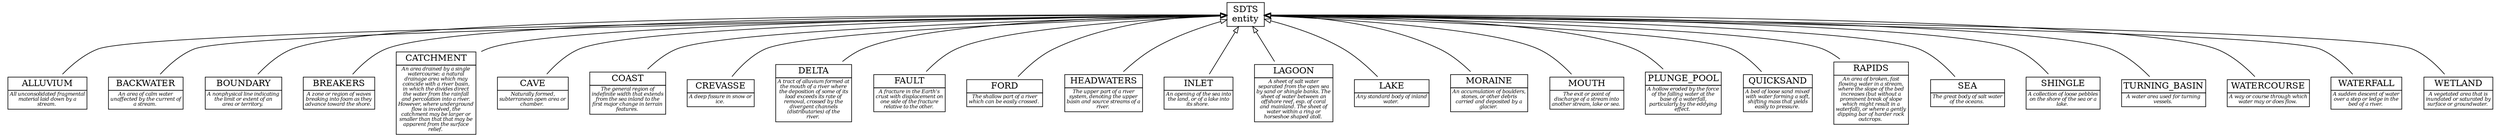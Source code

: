 /* This file was auto-generated on Thu Dec 27 21:44:51 2012
   using SOFT.pm library version 0.5.  Command line:
/usr/local/bin/soft2gv.pl --only cat:SDTS_entity,@SDTS-hydrography.list --noorphans --tuples=SDTSEntityTypes.csv --styles=SDTS.gvsty SDTS.soft
*/
digraph G {
	rankdir=BT
	/* subgraphs */
	/* node attributes */
	"cat:ALLUVIUM" [weight="5",label=< <TABLE BORDER="0" CELLBORDER="1" CELLSPACING="0">  <TR><TD>ALLUVIUM</TD></TR>  <TR><TD><FONT POINT-SIZE="8"><I>All unconsolidated fragmental<BR/>material laid down by a<BR/>stream. </I></FONT></TD></TR>  </TABLE>>,shape="plaintext"];
	"cat:BACKWATER" [weight="5",label=< <TABLE BORDER="0" CELLBORDER="1" CELLSPACING="0">  <TR><TD>BACKWATER</TD></TR>  <TR><TD><FONT POINT-SIZE="8"><I>An area of calm water<BR/>unaffected by the current of<BR/>a stream. </I></FONT></TD></TR>  </TABLE>>,shape="plaintext"];
	"cat:BOUNDARY" [weight="5",label=< <TABLE BORDER="0" CELLBORDER="1" CELLSPACING="0">  <TR><TD>BOUNDARY</TD></TR>  <TR><TD><FONT POINT-SIZE="8"><I>A nonphysical line indicating<BR/>the limit or extent of an<BR/>area or territory. </I></FONT></TD></TR>  </TABLE>>,shape="plaintext"];
	"cat:BREAKERS" [weight="5",label=< <TABLE BORDER="0" CELLBORDER="1" CELLSPACING="0">  <TR><TD>BREAKERS</TD></TR>  <TR><TD><FONT POINT-SIZE="8"><I>A zone or region of waves<BR/>breaking into foam as they<BR/>advance toward the shore. </I></FONT></TD></TR>  </TABLE>>,shape="plaintext"];
	"cat:CATCHMENT" [weight="5",label=< <TABLE BORDER="0" CELLBORDER="1" CELLSPACING="0">  <TR><TD>CATCHMENT</TD></TR>  <TR><TD><FONT POINT-SIZE="8"><I>An area drained by a single<BR/>watercourse; a natural<BR/>drainage area which may<BR/>coincide with a river basin,<BR/>in which the divides direct<BR/>the water from the rainfall<BR/>and percolation into a river.<BR/>However, where underground<BR/>flow is involved, the<BR/>catchment may be larger or<BR/>smaller than that that may be<BR/>apparent from the surface<BR/>relief. </I></FONT></TD></TR>  </TABLE>>,shape="plaintext"];
	"cat:CAVE" [weight="5",label=< <TABLE BORDER="0" CELLBORDER="1" CELLSPACING="0">  <TR><TD>CAVE</TD></TR>  <TR><TD><FONT POINT-SIZE="8"><I>Naturally formed,<BR/>subterranean open area or<BR/>chamber. </I></FONT></TD></TR>  </TABLE>>,shape="plaintext"];
	"cat:COAST" [weight="5",label=< <TABLE BORDER="0" CELLBORDER="1" CELLSPACING="0">  <TR><TD>COAST</TD></TR>  <TR><TD><FONT POINT-SIZE="8"><I>The general region of<BR/>indefinite width that extends<BR/>from the sea inland to the<BR/>first major change in terrain<BR/>features. </I></FONT></TD></TR>  </TABLE>>,shape="plaintext"];
	"cat:CREVASSE" [weight="5",label=< <TABLE BORDER="0" CELLBORDER="1" CELLSPACING="0">  <TR><TD>CREVASSE</TD></TR>  <TR><TD><FONT POINT-SIZE="8"><I>A deep fissure in snow or<BR/>ice. </I></FONT></TD></TR>  </TABLE>>,shape="plaintext"];
	"cat:DELTA" [weight="5",label=< <TABLE BORDER="0" CELLBORDER="1" CELLSPACING="0">  <TR><TD>DELTA</TD></TR>  <TR><TD><FONT POINT-SIZE="8"><I>A tract of alluvium formed at<BR/>the mouth of a river where<BR/>the deposition of some of its<BR/>load exceeds its rate of<BR/>removal, crossed by the<BR/>divergent channels<BR/>(distributaries) of the<BR/>river. </I></FONT></TD></TR>  </TABLE>>,shape="plaintext"];
	"cat:FAULT" [weight="5",label=< <TABLE BORDER="0" CELLBORDER="1" CELLSPACING="0">  <TR><TD>FAULT</TD></TR>  <TR><TD><FONT POINT-SIZE="8"><I>A fracture in the Earth&#39;s<BR/>crust with displacement on<BR/>one side of the fracture<BR/>relative to the other. </I></FONT></TD></TR>  </TABLE>>,shape="plaintext"];
	"cat:FORD" [weight="5",label=< <TABLE BORDER="0" CELLBORDER="1" CELLSPACING="0">  <TR><TD>FORD</TD></TR>  <TR><TD><FONT POINT-SIZE="8"><I>The shallow part of a river<BR/>which can be easily crossed. </I></FONT></TD></TR>  </TABLE>>,shape="plaintext"];
	"cat:HEADWATERS" [weight="5",label=< <TABLE BORDER="0" CELLBORDER="1" CELLSPACING="0">  <TR><TD>HEADWATERS</TD></TR>  <TR><TD><FONT POINT-SIZE="8"><I>The upper part of a river<BR/>system, denoting the upper<BR/>basin and source streams of a<BR/>river. </I></FONT></TD></TR>  </TABLE>>,shape="plaintext"];
	"cat:INLET" [weight="5",label=< <TABLE BORDER="0" CELLBORDER="1" CELLSPACING="0">  <TR><TD>INLET</TD></TR>  <TR><TD><FONT POINT-SIZE="8"><I>An opening of the sea into<BR/>the land, or of a lake into<BR/>its shore. </I></FONT></TD></TR>  </TABLE>>,shape="plaintext"];
	"cat:LAGOON" [weight="5",label=< <TABLE BORDER="0" CELLBORDER="1" CELLSPACING="0">  <TR><TD>LAGOON</TD></TR>  <TR><TD><FONT POINT-SIZE="8"><I>A sheet of salt water<BR/>separated from the open sea<BR/>by sand or shingle banks. The<BR/>sheet of water between an<BR/>offshore reef, esp. of coral<BR/>and mainland. The sheet of<BR/>water within a ring or<BR/>horseshoe shaped atoll. </I></FONT></TD></TR>  </TABLE>>,shape="plaintext"];
	"cat:LAKE" [weight="5",label=< <TABLE BORDER="0" CELLBORDER="1" CELLSPACING="0">  <TR><TD>LAKE</TD></TR>  <TR><TD><FONT POINT-SIZE="8"><I>Any standard body of inland<BR/>water. </I></FONT></TD></TR>  </TABLE>>,shape="plaintext"];
	"cat:MORAINE" [weight="5",label=< <TABLE BORDER="0" CELLBORDER="1" CELLSPACING="0">  <TR><TD>MORAINE</TD></TR>  <TR><TD><FONT POINT-SIZE="8"><I>An accumulation of boulders,<BR/>stones, or other debris<BR/>carried and deposited by a<BR/>glacier. </I></FONT></TD></TR>  </TABLE>>,shape="plaintext"];
	"cat:MOUTH" [weight="5",label=< <TABLE BORDER="0" CELLBORDER="1" CELLSPACING="0">  <TR><TD>MOUTH</TD></TR>  <TR><TD><FONT POINT-SIZE="8"><I>The exit or point of<BR/>discharge of a stream into<BR/>another stream, lake or sea. </I></FONT></TD></TR>  </TABLE>>,shape="plaintext"];
	"cat:PLUNGE_POOL" [weight="5",label=< <TABLE BORDER="0" CELLBORDER="1" CELLSPACING="0">  <TR><TD>PLUNGE_POOL</TD></TR>  <TR><TD><FONT POINT-SIZE="8"><I>A hollow eroded by the force<BR/>of the falling water at the<BR/>base of a waterfall,<BR/>particularly by the eddying<BR/>effect. </I></FONT></TD></TR>  </TABLE>>,shape="plaintext"];
	"cat:QUICKSAND" [weight="5",label=< <TABLE BORDER="0" CELLBORDER="1" CELLSPACING="0">  <TR><TD>QUICKSAND</TD></TR>  <TR><TD><FONT POINT-SIZE="8"><I>A bed of loose sand mixed<BR/>with water forming a soft,<BR/>shifting mass that yields<BR/>easily to pressure. </I></FONT></TD></TR>  </TABLE>>,shape="plaintext"];
	"cat:RAPIDS" [weight="5",label=< <TABLE BORDER="0" CELLBORDER="1" CELLSPACING="0">  <TR><TD>RAPIDS</TD></TR>  <TR><TD><FONT POINT-SIZE="8"><I>An area of broken, fast<BR/>flowing water in a stream,<BR/>where the slope of the bed<BR/>increases (but without a<BR/>prominent break of slope<BR/>which might result in a<BR/>waterfall), or where a gently<BR/>dipping bar of harder rock<BR/>outcrops. </I></FONT></TD></TR>  </TABLE>>,shape="plaintext"];
	"cat:SDTS_entity" [weight="5",shape="box",label="SDTS\nentity"];
	"cat:SEA" [weight="5",label=< <TABLE BORDER="0" CELLBORDER="1" CELLSPACING="0">  <TR><TD>SEA</TD></TR>  <TR><TD><FONT POINT-SIZE="8"><I>The great body of salt water<BR/>of the oceans. </I></FONT></TD></TR>  </TABLE>>,shape="plaintext"];
	"cat:SHINGLE" [weight="5",label=< <TABLE BORDER="0" CELLBORDER="1" CELLSPACING="0">  <TR><TD>SHINGLE</TD></TR>  <TR><TD><FONT POINT-SIZE="8"><I>A collection of loose pebbles<BR/>on the shore of the sea or a<BR/>lake. </I></FONT></TD></TR>  </TABLE>>,shape="plaintext"];
	"cat:TURNING_BASIN" [weight="5",label=< <TABLE BORDER="0" CELLBORDER="1" CELLSPACING="0">  <TR><TD>TURNING_BASIN</TD></TR>  <TR><TD><FONT POINT-SIZE="8"><I>A water area used for turning<BR/>vessels. </I></FONT></TD></TR>  </TABLE>>,shape="plaintext"];
	"cat:WATERCOURSE" [weight="5",label=< <TABLE BORDER="0" CELLBORDER="1" CELLSPACING="0">  <TR><TD>WATERCOURSE</TD></TR>  <TR><TD><FONT POINT-SIZE="8"><I>A way or course through which<BR/>water may or does flow. </I></FONT></TD></TR>  </TABLE>>,shape="plaintext"];
	"cat:WATERFALL" [weight="5",label=< <TABLE BORDER="0" CELLBORDER="1" CELLSPACING="0">  <TR><TD>WATERFALL</TD></TR>  <TR><TD><FONT POINT-SIZE="8"><I>A sudden descent of water<BR/>over a step or ledge in the<BR/>bed of a river. </I></FONT></TD></TR>  </TABLE>>,shape="plaintext"];
	"cat:WETLAND" [weight="5",label=< <TABLE BORDER="0" CELLBORDER="1" CELLSPACING="0">  <TR><TD>WETLAND</TD></TR>  <TR><TD><FONT POINT-SIZE="8"><I>A vegetated area that is<BR/>inundated or saturated by<BR/>surface or groundwater. </I></FONT></TD></TR>  </TABLE>>,shape="plaintext"];

	/* relations with attributes */
	"cat:ALLUVIUM" -> "cat:SDTS_entity" [style="solid",arrowhead="empty"];
	"cat:BACKWATER" -> "cat:SDTS_entity" [style="solid",arrowhead="empty"];
	"cat:BOUNDARY" -> "cat:SDTS_entity" [style="solid",arrowhead="empty"];
	"cat:BREAKERS" -> "cat:SDTS_entity" [style="solid",arrowhead="empty"];
	"cat:CATCHMENT" -> "cat:SDTS_entity" [style="solid",arrowhead="empty"];
	"cat:CAVE" -> "cat:SDTS_entity" [style="solid",arrowhead="empty"];
	"cat:COAST" -> "cat:SDTS_entity" [style="solid",arrowhead="empty"];
	"cat:CREVASSE" -> "cat:SDTS_entity" [style="solid",arrowhead="empty"];
	"cat:DELTA" -> "cat:SDTS_entity" [style="solid",arrowhead="empty"];
	"cat:FAULT" -> "cat:SDTS_entity" [style="solid",arrowhead="empty"];
	"cat:FORD" -> "cat:SDTS_entity" [style="solid",arrowhead="empty"];
	"cat:HEADWATERS" -> "cat:SDTS_entity" [style="solid",arrowhead="empty"];
	"cat:INLET" -> "cat:SDTS_entity" [style="solid",arrowhead="empty"];
	"cat:LAGOON" -> "cat:SDTS_entity" [style="solid",arrowhead="empty"];
	"cat:LAKE" -> "cat:SDTS_entity" [style="solid",arrowhead="empty"];
	"cat:MORAINE" -> "cat:SDTS_entity" [style="solid",arrowhead="empty"];
	"cat:MOUTH" -> "cat:SDTS_entity" [style="solid",arrowhead="empty"];
	"cat:PLUNGE_POOL" -> "cat:SDTS_entity" [style="solid",arrowhead="empty"];
	"cat:QUICKSAND" -> "cat:SDTS_entity" [style="solid",arrowhead="empty"];
	"cat:RAPIDS" -> "cat:SDTS_entity" [style="solid",arrowhead="empty"];
	"cat:SEA" -> "cat:SDTS_entity" [style="solid",arrowhead="empty"];
	"cat:SHINGLE" -> "cat:SDTS_entity" [style="solid",arrowhead="empty"];
	"cat:TURNING_BASIN" -> "cat:SDTS_entity" [style="solid",arrowhead="empty"];
	"cat:WATERCOURSE" -> "cat:SDTS_entity" [style="solid",arrowhead="empty"];
	"cat:WATERFALL" -> "cat:SDTS_entity" [style="solid",arrowhead="empty"];
	"cat:WETLAND" -> "cat:SDTS_entity" [style="solid",arrowhead="empty"];
}
